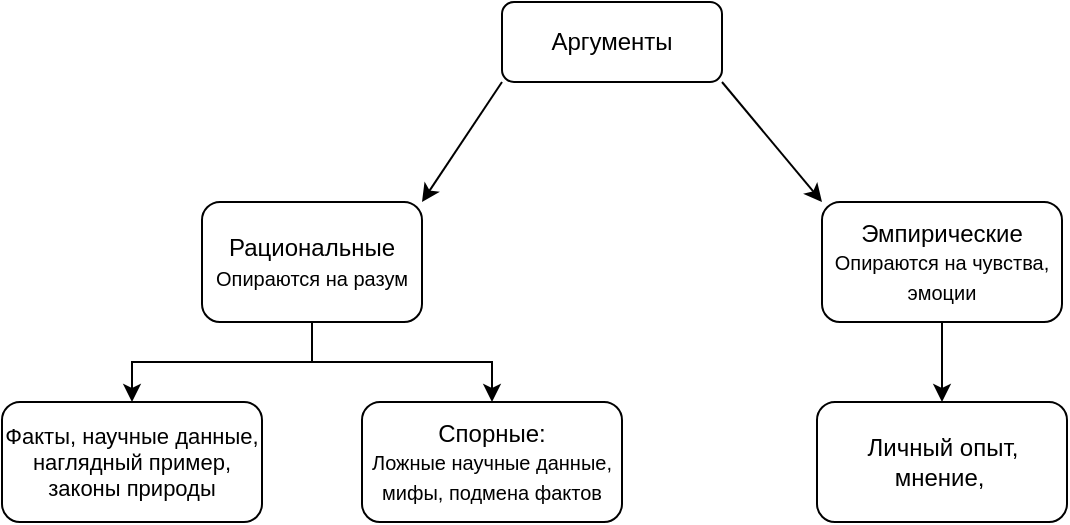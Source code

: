 <mxfile version="15.5.1" type="github">
  <diagram id="prtHgNgQTEPvFCAcTncT" name="Page-1">
    <mxGraphModel dx="618" dy="398" grid="1" gridSize="10" guides="1" tooltips="1" connect="1" arrows="1" fold="1" page="1" pageScale="1" pageWidth="827" pageHeight="1169" math="0" shadow="0">
      <root>
        <mxCell id="0" />
        <mxCell id="1" parent="0" />
        <mxCell id="20Uk13qnULqiJdOYjyyt-1" value="Аргументы" style="rounded=1;whiteSpace=wrap;html=1;" vertex="1" parent="1">
          <mxGeometry x="320" y="180" width="110" height="40" as="geometry" />
        </mxCell>
        <mxCell id="20Uk13qnULqiJdOYjyyt-4" value="" style="endArrow=classic;html=1;rounded=0;" edge="1" parent="1">
          <mxGeometry width="50" height="50" relative="1" as="geometry">
            <mxPoint x="320" y="220" as="sourcePoint" />
            <mxPoint x="280" y="280" as="targetPoint" />
          </mxGeometry>
        </mxCell>
        <mxCell id="20Uk13qnULqiJdOYjyyt-15" style="edgeStyle=orthogonalEdgeStyle;rounded=0;orthogonalLoop=1;jettySize=auto;html=1;fontSize=12;" edge="1" parent="1" source="20Uk13qnULqiJdOYjyyt-5" target="20Uk13qnULqiJdOYjyyt-9">
          <mxGeometry relative="1" as="geometry" />
        </mxCell>
        <mxCell id="20Uk13qnULqiJdOYjyyt-19" value="" style="edgeStyle=orthogonalEdgeStyle;rounded=0;orthogonalLoop=1;jettySize=auto;html=1;fontSize=12;" edge="1" parent="1" source="20Uk13qnULqiJdOYjyyt-5" target="20Uk13qnULqiJdOYjyyt-18">
          <mxGeometry relative="1" as="geometry" />
        </mxCell>
        <mxCell id="20Uk13qnULqiJdOYjyyt-5" value="Рациональные&lt;br&gt;&lt;font style=&quot;font-size: 10px&quot;&gt;Опираются на разум&lt;/font&gt;" style="rounded=1;whiteSpace=wrap;html=1;" vertex="1" parent="1">
          <mxGeometry x="170" y="280" width="110" height="60" as="geometry" />
        </mxCell>
        <mxCell id="20Uk13qnULqiJdOYjyyt-6" value="" style="endArrow=classic;html=1;rounded=0;" edge="1" parent="1">
          <mxGeometry width="50" height="50" relative="1" as="geometry">
            <mxPoint x="430" y="220" as="sourcePoint" />
            <mxPoint x="480" y="280" as="targetPoint" />
          </mxGeometry>
        </mxCell>
        <mxCell id="20Uk13qnULqiJdOYjyyt-16" style="edgeStyle=orthogonalEdgeStyle;rounded=0;orthogonalLoop=1;jettySize=auto;html=1;fontSize=12;entryX=0.5;entryY=0;entryDx=0;entryDy=0;" edge="1" parent="1" source="20Uk13qnULqiJdOYjyyt-7" target="20Uk13qnULqiJdOYjyyt-17">
          <mxGeometry relative="1" as="geometry">
            <mxPoint x="500" y="390" as="targetPoint" />
          </mxGeometry>
        </mxCell>
        <mxCell id="20Uk13qnULqiJdOYjyyt-7" value="Эмпирические&lt;br&gt;&lt;font style=&quot;font-size: 10px&quot;&gt;Опираются на чувства, эмоции&lt;/font&gt;" style="rounded=1;whiteSpace=wrap;html=1;" vertex="1" parent="1">
          <mxGeometry x="480" y="280" width="120" height="60" as="geometry" />
        </mxCell>
        <mxCell id="20Uk13qnULqiJdOYjyyt-9" value="&lt;font style=&quot;font-size: 11px&quot;&gt;Факты, научные данные, наглядный пример, законы природы&lt;/font&gt;" style="rounded=1;whiteSpace=wrap;html=1;fontSize=8;" vertex="1" parent="1">
          <mxGeometry x="70" y="380" width="130" height="60" as="geometry" />
        </mxCell>
        <mxCell id="20Uk13qnULqiJdOYjyyt-17" value="Личный опыт, мнение,&amp;nbsp;" style="rounded=1;whiteSpace=wrap;html=1;fontSize=12;" vertex="1" parent="1">
          <mxGeometry x="477.5" y="380" width="125" height="60" as="geometry" />
        </mxCell>
        <mxCell id="20Uk13qnULqiJdOYjyyt-18" value="Спорные:&lt;br&gt;&lt;font style=&quot;font-size: 10px&quot;&gt;Ложные научные данные, мифы, подмена фактов&lt;/font&gt;" style="whiteSpace=wrap;html=1;rounded=1;" vertex="1" parent="1">
          <mxGeometry x="250" y="380" width="130" height="60" as="geometry" />
        </mxCell>
      </root>
    </mxGraphModel>
  </diagram>
</mxfile>
